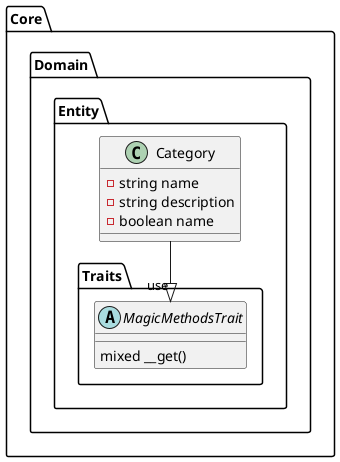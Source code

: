 @startuml Diagrama de Classe

package "Core" {
    package "Domain" {
        package "Entity" {
            ' - private #protected +public ~package private
            class Category {
                - string name
                - string description
                - boolean name
            }

            package "Traits" {
                abstract class MagicMethodsTrait {
                    mixed __get()
                }
            }
        }
    }
}

Category --|> "use" MagicMethodsTrait

@enduml